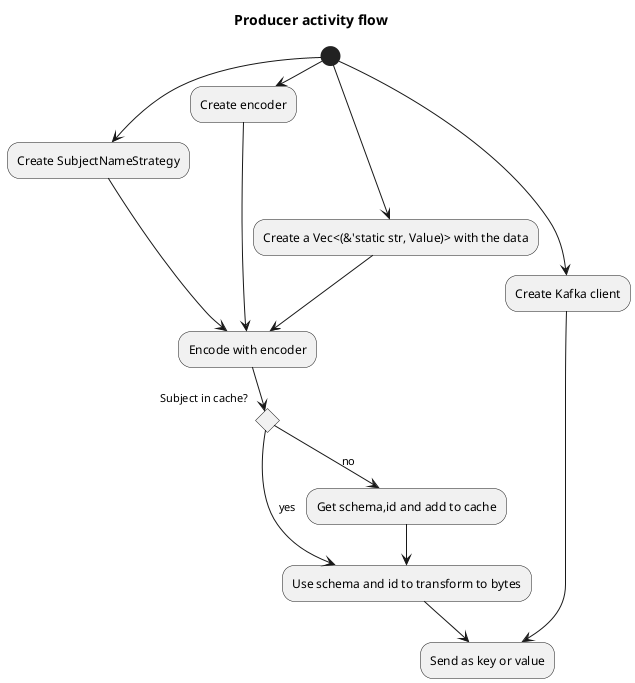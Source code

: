 @startuml
title Producer activity flow

(*) -> "Create encoder"
(*) ---> "Create Kafka client"
(*) -> "Create SubjectNameStrategy"
(*) ---> "Create a Vec<(&'static str, Value)> with the data"
"Create encoder" --> "Encode with encoder"
"Create SubjectNameStrategy" --> "Encode with encoder"
"Create a Vec<(&'static str, Value)> with the data" --> "Encode with encoder"

if "Subject in cache?" then
  -->[yes] "Use schema and id to transform to bytes"
else
  --> [no] "Get schema,id and add to cache"
  "Get schema,id and add to cache" --> "Use schema and id to transform to bytes"
endif

"Use schema and id to transform to bytes" --> "Send as key or value"
"Create Kafka client" --> "Send as key or value"
@enduml